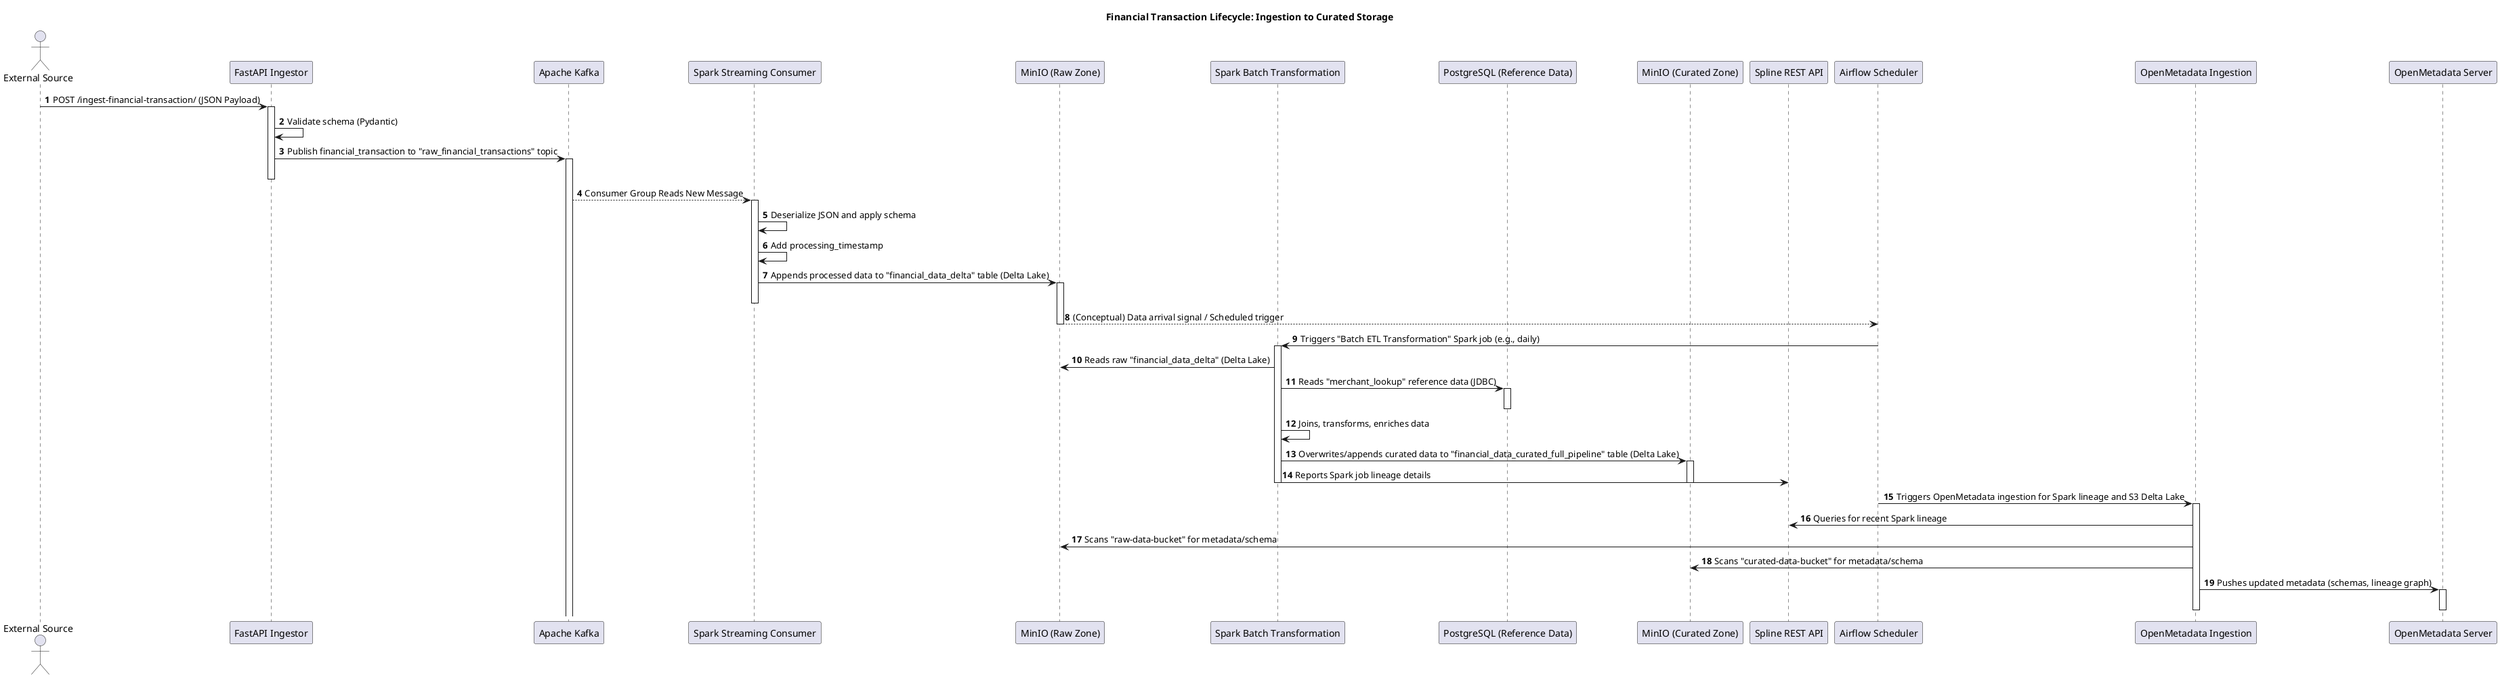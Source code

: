 @startuml
' Embedded C4-PlantUML definitions (basic definitions for sequence)
!define C4_Context(alias, label, techn, desc) rectangle alias as label techn { desc }
!define C4_Container(alias, label, techn, desc) rectangle alias as label techn { desc }
!define C4_Component(alias, label, techn, desc) rectangle alias as label techn { desc }
!define C4_Context_Boundary(alias, label) rectangle alias as label {
!define C4_Container_Boundary(alias, label) rectangle alias as label {
!define C4_Component_Boundary(alias, label) rectangle alias as label {
!define Person(alias, label, desc) actor alias as label desc
!define System(alias, label, desc) rectangle alias as label <<System>> desc
!define System_Ext(alias, label, desc) rectangle alias as label <<External System>> desc
!define System_Boundary(alias, label) rectangle alias as label {
!define Boundary_End }

autonumber
actor "External Source" as ES
participant "FastAPI Ingestor" as FI
participant "Apache Kafka" as K
participant "Spark Streaming Consumer" as SSC
participant "MinIO (Raw Zone)" as MRZ
participant "Spark Batch Transformation" as SBT
participant "PostgreSQL (Reference Data)" as PG
participant "MinIO (Curated Zone)" as MCZ
participant "Spline REST API" as SR
participant "Airflow Scheduler" as AS
participant "OpenMetadata Ingestion" as OMI
participant "OpenMetadata Server" as OMS

title Financial Transaction Lifecycle: Ingestion to Curated Storage

ES -> FI: POST /ingest-financial-transaction/ (JSON Payload)
activate FI
FI -> FI: Validate schema (Pydantic)
FI -> K: Publish financial_transaction to "raw_financial_transactions" topic
activate K
deactivate FI

K --> SSC: Consumer Group Reads New Message
activate SSC
SSC -> SSC: Deserialize JSON and apply schema
SSC -> SSC: Add processing_timestamp
SSC -> MRZ: Appends processed data to "financial_data_delta" table (Delta Lake)
activate MRZ
deactivate SSC

MRZ --> AS: (Conceptual) Data arrival signal / Scheduled trigger
deactivate MRZ

AS -> SBT: Triggers "Batch ETL Transformation" Spark job (e.g., daily)
activate SBT
SBT -> MRZ: Reads raw "financial_data_delta" (Delta Lake)
SBT -> PG: Reads "merchant_lookup" reference data (JDBC)
activate PG
deactivate PG
SBT -> SBT: Joins, transforms, enriches data
SBT -> MCZ: Overwrites/appends curated data to "financial_data_curated_full_pipeline" table (Delta Lake)
activate MCZ
SBT -> SR: Reports Spark job lineage details
deactivate SBT
deactivate MCZ

AS -> OMI: Triggers OpenMetadata ingestion for Spark lineage and S3 Delta Lake
activate OMI
OMI -> SR: Queries for recent Spark lineage
OMI -> MRZ: Scans "raw-data-bucket" for metadata/schema
OMI -> MCZ: Scans "curated-data-bucket" for metadata/schema
OMI -> OMS: Pushes updated metadata (schemas, lineage graph)
activate OMS
deactivate OMI
deactivate OMS

deactivate AS

@enduml
